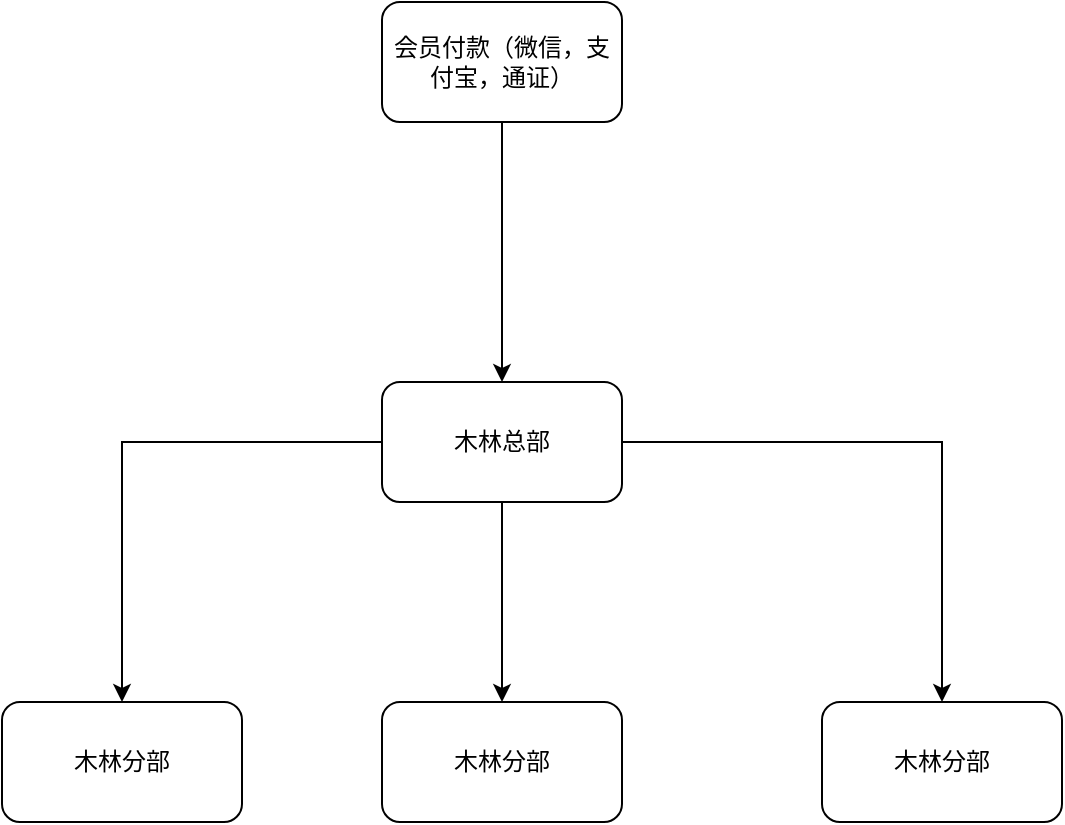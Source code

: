 <mxfile version="12.9.9" type="github"><diagram id="mwf83rRxszfQkZE0_EYi" name="Page-1"><mxGraphModel dx="1422" dy="762" grid="1" gridSize="10" guides="1" tooltips="1" connect="1" arrows="1" fold="1" page="1" pageScale="1" pageWidth="827" pageHeight="1169" math="0" shadow="0"><root><mxCell id="0"/><mxCell id="1" parent="0"/><mxCell id="SXp5yqOAZoYSz8MRR_ev-4" value="" style="edgeStyle=orthogonalEdgeStyle;rounded=0;orthogonalLoop=1;jettySize=auto;html=1;" edge="1" parent="1" source="SXp5yqOAZoYSz8MRR_ev-1" target="SXp5yqOAZoYSz8MRR_ev-3"><mxGeometry relative="1" as="geometry"/></mxCell><mxCell id="SXp5yqOAZoYSz8MRR_ev-1" value="会员付款（微信，支付宝，通证）" style="rounded=1;whiteSpace=wrap;html=1;" vertex="1" parent="1"><mxGeometry x="320" y="80" width="120" height="60" as="geometry"/></mxCell><mxCell id="SXp5yqOAZoYSz8MRR_ev-6" value="" style="edgeStyle=orthogonalEdgeStyle;rounded=0;orthogonalLoop=1;jettySize=auto;html=1;" edge="1" parent="1" source="SXp5yqOAZoYSz8MRR_ev-3" target="SXp5yqOAZoYSz8MRR_ev-5"><mxGeometry relative="1" as="geometry"/></mxCell><mxCell id="SXp5yqOAZoYSz8MRR_ev-8" value="" style="edgeStyle=orthogonalEdgeStyle;rounded=0;orthogonalLoop=1;jettySize=auto;html=1;" edge="1" parent="1" source="SXp5yqOAZoYSz8MRR_ev-3" target="SXp5yqOAZoYSz8MRR_ev-7"><mxGeometry relative="1" as="geometry"/></mxCell><mxCell id="SXp5yqOAZoYSz8MRR_ev-10" value="" style="edgeStyle=orthogonalEdgeStyle;rounded=0;orthogonalLoop=1;jettySize=auto;html=1;" edge="1" parent="1" source="SXp5yqOAZoYSz8MRR_ev-3" target="SXp5yqOAZoYSz8MRR_ev-9"><mxGeometry relative="1" as="geometry"/></mxCell><mxCell id="SXp5yqOAZoYSz8MRR_ev-3" value="木林总部" style="rounded=1;whiteSpace=wrap;html=1;" vertex="1" parent="1"><mxGeometry x="320" y="270" width="120" height="60" as="geometry"/></mxCell><mxCell id="SXp5yqOAZoYSz8MRR_ev-9" value="木林分部" style="rounded=1;whiteSpace=wrap;html=1;" vertex="1" parent="1"><mxGeometry x="540" y="430" width="120" height="60" as="geometry"/></mxCell><mxCell id="SXp5yqOAZoYSz8MRR_ev-7" value="木林分部" style="rounded=1;whiteSpace=wrap;html=1;" vertex="1" parent="1"><mxGeometry x="320" y="430" width="120" height="60" as="geometry"/></mxCell><mxCell id="SXp5yqOAZoYSz8MRR_ev-5" value="木林分部" style="rounded=1;whiteSpace=wrap;html=1;" vertex="1" parent="1"><mxGeometry x="130" y="430" width="120" height="60" as="geometry"/></mxCell></root></mxGraphModel></diagram></mxfile>